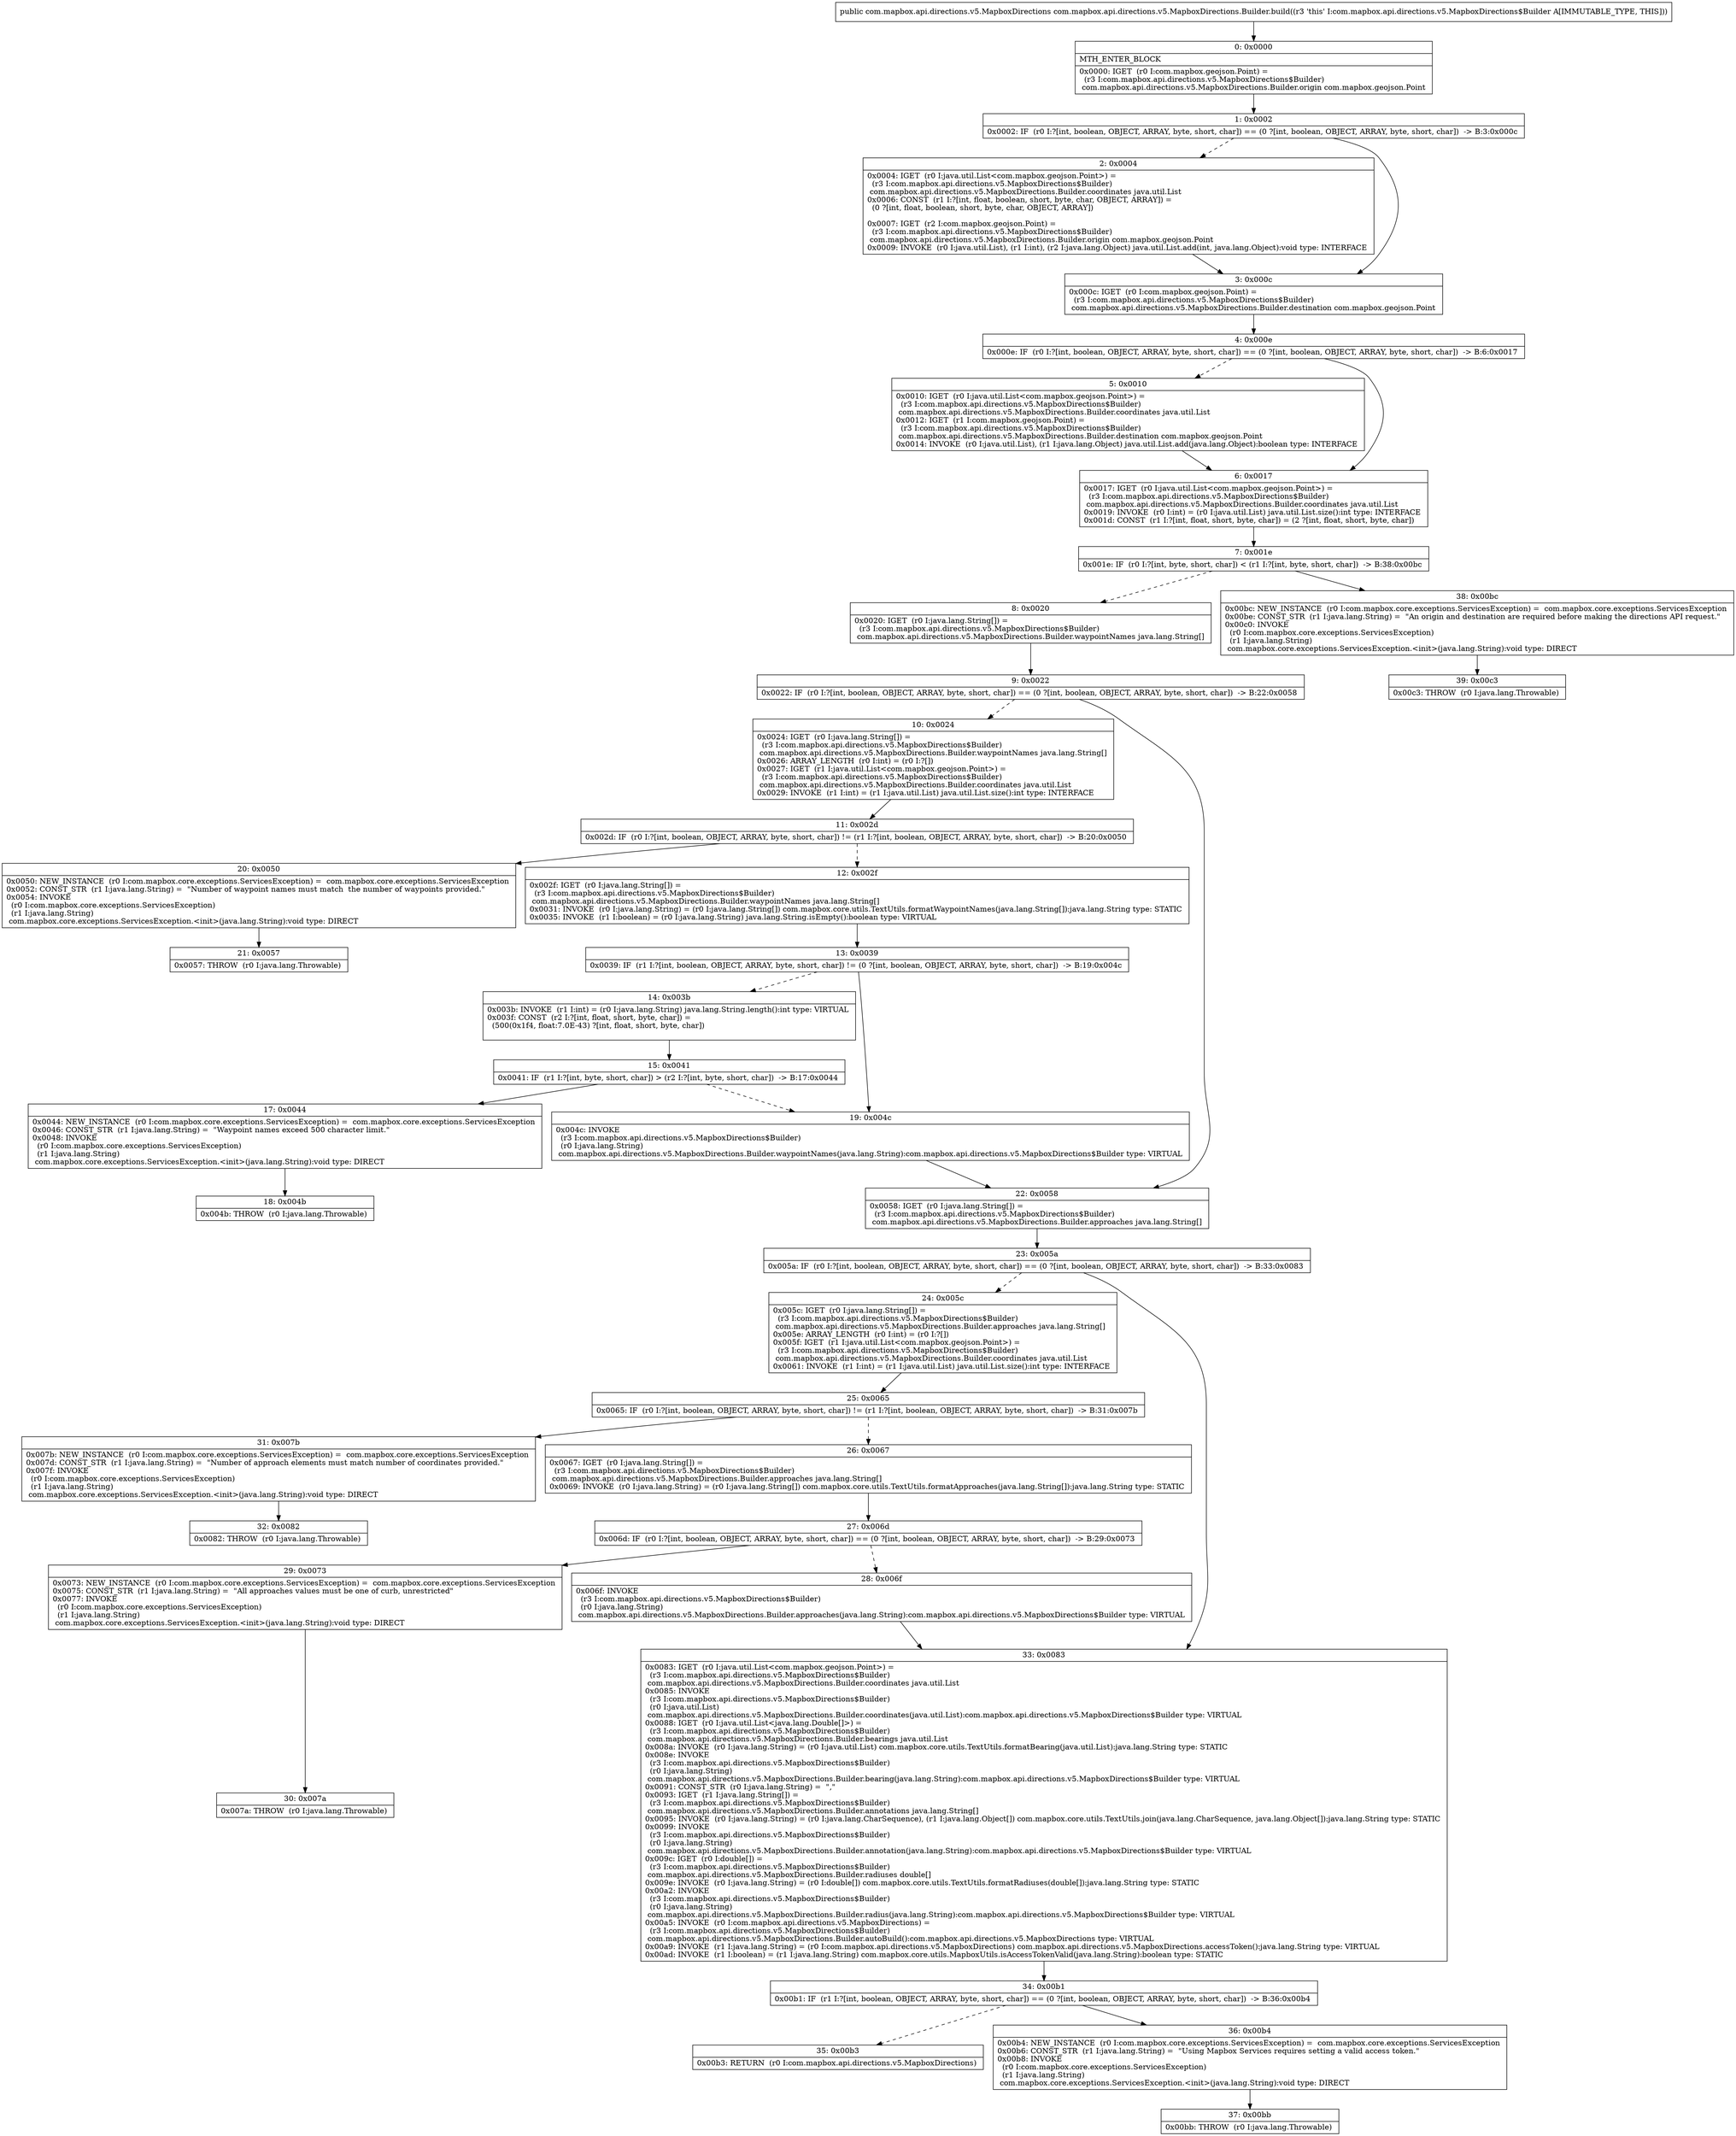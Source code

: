 digraph "CFG forcom.mapbox.api.directions.v5.MapboxDirections.Builder.build()Lcom\/mapbox\/api\/directions\/v5\/MapboxDirections;" {
Node_0 [shape=record,label="{0\:\ 0x0000|MTH_ENTER_BLOCK\l|0x0000: IGET  (r0 I:com.mapbox.geojson.Point) = \l  (r3 I:com.mapbox.api.directions.v5.MapboxDirections$Builder)\l com.mapbox.api.directions.v5.MapboxDirections.Builder.origin com.mapbox.geojson.Point \l}"];
Node_1 [shape=record,label="{1\:\ 0x0002|0x0002: IF  (r0 I:?[int, boolean, OBJECT, ARRAY, byte, short, char]) == (0 ?[int, boolean, OBJECT, ARRAY, byte, short, char])  \-\> B:3:0x000c \l}"];
Node_2 [shape=record,label="{2\:\ 0x0004|0x0004: IGET  (r0 I:java.util.List\<com.mapbox.geojson.Point\>) = \l  (r3 I:com.mapbox.api.directions.v5.MapboxDirections$Builder)\l com.mapbox.api.directions.v5.MapboxDirections.Builder.coordinates java.util.List \l0x0006: CONST  (r1 I:?[int, float, boolean, short, byte, char, OBJECT, ARRAY]) = \l  (0 ?[int, float, boolean, short, byte, char, OBJECT, ARRAY])\l \l0x0007: IGET  (r2 I:com.mapbox.geojson.Point) = \l  (r3 I:com.mapbox.api.directions.v5.MapboxDirections$Builder)\l com.mapbox.api.directions.v5.MapboxDirections.Builder.origin com.mapbox.geojson.Point \l0x0009: INVOKE  (r0 I:java.util.List), (r1 I:int), (r2 I:java.lang.Object) java.util.List.add(int, java.lang.Object):void type: INTERFACE \l}"];
Node_3 [shape=record,label="{3\:\ 0x000c|0x000c: IGET  (r0 I:com.mapbox.geojson.Point) = \l  (r3 I:com.mapbox.api.directions.v5.MapboxDirections$Builder)\l com.mapbox.api.directions.v5.MapboxDirections.Builder.destination com.mapbox.geojson.Point \l}"];
Node_4 [shape=record,label="{4\:\ 0x000e|0x000e: IF  (r0 I:?[int, boolean, OBJECT, ARRAY, byte, short, char]) == (0 ?[int, boolean, OBJECT, ARRAY, byte, short, char])  \-\> B:6:0x0017 \l}"];
Node_5 [shape=record,label="{5\:\ 0x0010|0x0010: IGET  (r0 I:java.util.List\<com.mapbox.geojson.Point\>) = \l  (r3 I:com.mapbox.api.directions.v5.MapboxDirections$Builder)\l com.mapbox.api.directions.v5.MapboxDirections.Builder.coordinates java.util.List \l0x0012: IGET  (r1 I:com.mapbox.geojson.Point) = \l  (r3 I:com.mapbox.api.directions.v5.MapboxDirections$Builder)\l com.mapbox.api.directions.v5.MapboxDirections.Builder.destination com.mapbox.geojson.Point \l0x0014: INVOKE  (r0 I:java.util.List), (r1 I:java.lang.Object) java.util.List.add(java.lang.Object):boolean type: INTERFACE \l}"];
Node_6 [shape=record,label="{6\:\ 0x0017|0x0017: IGET  (r0 I:java.util.List\<com.mapbox.geojson.Point\>) = \l  (r3 I:com.mapbox.api.directions.v5.MapboxDirections$Builder)\l com.mapbox.api.directions.v5.MapboxDirections.Builder.coordinates java.util.List \l0x0019: INVOKE  (r0 I:int) = (r0 I:java.util.List) java.util.List.size():int type: INTERFACE \l0x001d: CONST  (r1 I:?[int, float, short, byte, char]) = (2 ?[int, float, short, byte, char]) \l}"];
Node_7 [shape=record,label="{7\:\ 0x001e|0x001e: IF  (r0 I:?[int, byte, short, char]) \< (r1 I:?[int, byte, short, char])  \-\> B:38:0x00bc \l}"];
Node_8 [shape=record,label="{8\:\ 0x0020|0x0020: IGET  (r0 I:java.lang.String[]) = \l  (r3 I:com.mapbox.api.directions.v5.MapboxDirections$Builder)\l com.mapbox.api.directions.v5.MapboxDirections.Builder.waypointNames java.lang.String[] \l}"];
Node_9 [shape=record,label="{9\:\ 0x0022|0x0022: IF  (r0 I:?[int, boolean, OBJECT, ARRAY, byte, short, char]) == (0 ?[int, boolean, OBJECT, ARRAY, byte, short, char])  \-\> B:22:0x0058 \l}"];
Node_10 [shape=record,label="{10\:\ 0x0024|0x0024: IGET  (r0 I:java.lang.String[]) = \l  (r3 I:com.mapbox.api.directions.v5.MapboxDirections$Builder)\l com.mapbox.api.directions.v5.MapboxDirections.Builder.waypointNames java.lang.String[] \l0x0026: ARRAY_LENGTH  (r0 I:int) = (r0 I:?[]) \l0x0027: IGET  (r1 I:java.util.List\<com.mapbox.geojson.Point\>) = \l  (r3 I:com.mapbox.api.directions.v5.MapboxDirections$Builder)\l com.mapbox.api.directions.v5.MapboxDirections.Builder.coordinates java.util.List \l0x0029: INVOKE  (r1 I:int) = (r1 I:java.util.List) java.util.List.size():int type: INTERFACE \l}"];
Node_11 [shape=record,label="{11\:\ 0x002d|0x002d: IF  (r0 I:?[int, boolean, OBJECT, ARRAY, byte, short, char]) != (r1 I:?[int, boolean, OBJECT, ARRAY, byte, short, char])  \-\> B:20:0x0050 \l}"];
Node_12 [shape=record,label="{12\:\ 0x002f|0x002f: IGET  (r0 I:java.lang.String[]) = \l  (r3 I:com.mapbox.api.directions.v5.MapboxDirections$Builder)\l com.mapbox.api.directions.v5.MapboxDirections.Builder.waypointNames java.lang.String[] \l0x0031: INVOKE  (r0 I:java.lang.String) = (r0 I:java.lang.String[]) com.mapbox.core.utils.TextUtils.formatWaypointNames(java.lang.String[]):java.lang.String type: STATIC \l0x0035: INVOKE  (r1 I:boolean) = (r0 I:java.lang.String) java.lang.String.isEmpty():boolean type: VIRTUAL \l}"];
Node_13 [shape=record,label="{13\:\ 0x0039|0x0039: IF  (r1 I:?[int, boolean, OBJECT, ARRAY, byte, short, char]) != (0 ?[int, boolean, OBJECT, ARRAY, byte, short, char])  \-\> B:19:0x004c \l}"];
Node_14 [shape=record,label="{14\:\ 0x003b|0x003b: INVOKE  (r1 I:int) = (r0 I:java.lang.String) java.lang.String.length():int type: VIRTUAL \l0x003f: CONST  (r2 I:?[int, float, short, byte, char]) = \l  (500(0x1f4, float:7.0E\-43) ?[int, float, short, byte, char])\l \l}"];
Node_15 [shape=record,label="{15\:\ 0x0041|0x0041: IF  (r1 I:?[int, byte, short, char]) \> (r2 I:?[int, byte, short, char])  \-\> B:17:0x0044 \l}"];
Node_17 [shape=record,label="{17\:\ 0x0044|0x0044: NEW_INSTANCE  (r0 I:com.mapbox.core.exceptions.ServicesException) =  com.mapbox.core.exceptions.ServicesException \l0x0046: CONST_STR  (r1 I:java.lang.String) =  \"Waypoint names exceed 500 character limit.\" \l0x0048: INVOKE  \l  (r0 I:com.mapbox.core.exceptions.ServicesException)\l  (r1 I:java.lang.String)\l com.mapbox.core.exceptions.ServicesException.\<init\>(java.lang.String):void type: DIRECT \l}"];
Node_18 [shape=record,label="{18\:\ 0x004b|0x004b: THROW  (r0 I:java.lang.Throwable) \l}"];
Node_19 [shape=record,label="{19\:\ 0x004c|0x004c: INVOKE  \l  (r3 I:com.mapbox.api.directions.v5.MapboxDirections$Builder)\l  (r0 I:java.lang.String)\l com.mapbox.api.directions.v5.MapboxDirections.Builder.waypointNames(java.lang.String):com.mapbox.api.directions.v5.MapboxDirections$Builder type: VIRTUAL \l}"];
Node_20 [shape=record,label="{20\:\ 0x0050|0x0050: NEW_INSTANCE  (r0 I:com.mapbox.core.exceptions.ServicesException) =  com.mapbox.core.exceptions.ServicesException \l0x0052: CONST_STR  (r1 I:java.lang.String) =  \"Number of waypoint names must match  the number of waypoints provided.\" \l0x0054: INVOKE  \l  (r0 I:com.mapbox.core.exceptions.ServicesException)\l  (r1 I:java.lang.String)\l com.mapbox.core.exceptions.ServicesException.\<init\>(java.lang.String):void type: DIRECT \l}"];
Node_21 [shape=record,label="{21\:\ 0x0057|0x0057: THROW  (r0 I:java.lang.Throwable) \l}"];
Node_22 [shape=record,label="{22\:\ 0x0058|0x0058: IGET  (r0 I:java.lang.String[]) = \l  (r3 I:com.mapbox.api.directions.v5.MapboxDirections$Builder)\l com.mapbox.api.directions.v5.MapboxDirections.Builder.approaches java.lang.String[] \l}"];
Node_23 [shape=record,label="{23\:\ 0x005a|0x005a: IF  (r0 I:?[int, boolean, OBJECT, ARRAY, byte, short, char]) == (0 ?[int, boolean, OBJECT, ARRAY, byte, short, char])  \-\> B:33:0x0083 \l}"];
Node_24 [shape=record,label="{24\:\ 0x005c|0x005c: IGET  (r0 I:java.lang.String[]) = \l  (r3 I:com.mapbox.api.directions.v5.MapboxDirections$Builder)\l com.mapbox.api.directions.v5.MapboxDirections.Builder.approaches java.lang.String[] \l0x005e: ARRAY_LENGTH  (r0 I:int) = (r0 I:?[]) \l0x005f: IGET  (r1 I:java.util.List\<com.mapbox.geojson.Point\>) = \l  (r3 I:com.mapbox.api.directions.v5.MapboxDirections$Builder)\l com.mapbox.api.directions.v5.MapboxDirections.Builder.coordinates java.util.List \l0x0061: INVOKE  (r1 I:int) = (r1 I:java.util.List) java.util.List.size():int type: INTERFACE \l}"];
Node_25 [shape=record,label="{25\:\ 0x0065|0x0065: IF  (r0 I:?[int, boolean, OBJECT, ARRAY, byte, short, char]) != (r1 I:?[int, boolean, OBJECT, ARRAY, byte, short, char])  \-\> B:31:0x007b \l}"];
Node_26 [shape=record,label="{26\:\ 0x0067|0x0067: IGET  (r0 I:java.lang.String[]) = \l  (r3 I:com.mapbox.api.directions.v5.MapboxDirections$Builder)\l com.mapbox.api.directions.v5.MapboxDirections.Builder.approaches java.lang.String[] \l0x0069: INVOKE  (r0 I:java.lang.String) = (r0 I:java.lang.String[]) com.mapbox.core.utils.TextUtils.formatApproaches(java.lang.String[]):java.lang.String type: STATIC \l}"];
Node_27 [shape=record,label="{27\:\ 0x006d|0x006d: IF  (r0 I:?[int, boolean, OBJECT, ARRAY, byte, short, char]) == (0 ?[int, boolean, OBJECT, ARRAY, byte, short, char])  \-\> B:29:0x0073 \l}"];
Node_28 [shape=record,label="{28\:\ 0x006f|0x006f: INVOKE  \l  (r3 I:com.mapbox.api.directions.v5.MapboxDirections$Builder)\l  (r0 I:java.lang.String)\l com.mapbox.api.directions.v5.MapboxDirections.Builder.approaches(java.lang.String):com.mapbox.api.directions.v5.MapboxDirections$Builder type: VIRTUAL \l}"];
Node_29 [shape=record,label="{29\:\ 0x0073|0x0073: NEW_INSTANCE  (r0 I:com.mapbox.core.exceptions.ServicesException) =  com.mapbox.core.exceptions.ServicesException \l0x0075: CONST_STR  (r1 I:java.lang.String) =  \"All approaches values must be one of curb, unrestricted\" \l0x0077: INVOKE  \l  (r0 I:com.mapbox.core.exceptions.ServicesException)\l  (r1 I:java.lang.String)\l com.mapbox.core.exceptions.ServicesException.\<init\>(java.lang.String):void type: DIRECT \l}"];
Node_30 [shape=record,label="{30\:\ 0x007a|0x007a: THROW  (r0 I:java.lang.Throwable) \l}"];
Node_31 [shape=record,label="{31\:\ 0x007b|0x007b: NEW_INSTANCE  (r0 I:com.mapbox.core.exceptions.ServicesException) =  com.mapbox.core.exceptions.ServicesException \l0x007d: CONST_STR  (r1 I:java.lang.String) =  \"Number of approach elements must match number of coordinates provided.\" \l0x007f: INVOKE  \l  (r0 I:com.mapbox.core.exceptions.ServicesException)\l  (r1 I:java.lang.String)\l com.mapbox.core.exceptions.ServicesException.\<init\>(java.lang.String):void type: DIRECT \l}"];
Node_32 [shape=record,label="{32\:\ 0x0082|0x0082: THROW  (r0 I:java.lang.Throwable) \l}"];
Node_33 [shape=record,label="{33\:\ 0x0083|0x0083: IGET  (r0 I:java.util.List\<com.mapbox.geojson.Point\>) = \l  (r3 I:com.mapbox.api.directions.v5.MapboxDirections$Builder)\l com.mapbox.api.directions.v5.MapboxDirections.Builder.coordinates java.util.List \l0x0085: INVOKE  \l  (r3 I:com.mapbox.api.directions.v5.MapboxDirections$Builder)\l  (r0 I:java.util.List)\l com.mapbox.api.directions.v5.MapboxDirections.Builder.coordinates(java.util.List):com.mapbox.api.directions.v5.MapboxDirections$Builder type: VIRTUAL \l0x0088: IGET  (r0 I:java.util.List\<java.lang.Double[]\>) = \l  (r3 I:com.mapbox.api.directions.v5.MapboxDirections$Builder)\l com.mapbox.api.directions.v5.MapboxDirections.Builder.bearings java.util.List \l0x008a: INVOKE  (r0 I:java.lang.String) = (r0 I:java.util.List) com.mapbox.core.utils.TextUtils.formatBearing(java.util.List):java.lang.String type: STATIC \l0x008e: INVOKE  \l  (r3 I:com.mapbox.api.directions.v5.MapboxDirections$Builder)\l  (r0 I:java.lang.String)\l com.mapbox.api.directions.v5.MapboxDirections.Builder.bearing(java.lang.String):com.mapbox.api.directions.v5.MapboxDirections$Builder type: VIRTUAL \l0x0091: CONST_STR  (r0 I:java.lang.String) =  \",\" \l0x0093: IGET  (r1 I:java.lang.String[]) = \l  (r3 I:com.mapbox.api.directions.v5.MapboxDirections$Builder)\l com.mapbox.api.directions.v5.MapboxDirections.Builder.annotations java.lang.String[] \l0x0095: INVOKE  (r0 I:java.lang.String) = (r0 I:java.lang.CharSequence), (r1 I:java.lang.Object[]) com.mapbox.core.utils.TextUtils.join(java.lang.CharSequence, java.lang.Object[]):java.lang.String type: STATIC \l0x0099: INVOKE  \l  (r3 I:com.mapbox.api.directions.v5.MapboxDirections$Builder)\l  (r0 I:java.lang.String)\l com.mapbox.api.directions.v5.MapboxDirections.Builder.annotation(java.lang.String):com.mapbox.api.directions.v5.MapboxDirections$Builder type: VIRTUAL \l0x009c: IGET  (r0 I:double[]) = \l  (r3 I:com.mapbox.api.directions.v5.MapboxDirections$Builder)\l com.mapbox.api.directions.v5.MapboxDirections.Builder.radiuses double[] \l0x009e: INVOKE  (r0 I:java.lang.String) = (r0 I:double[]) com.mapbox.core.utils.TextUtils.formatRadiuses(double[]):java.lang.String type: STATIC \l0x00a2: INVOKE  \l  (r3 I:com.mapbox.api.directions.v5.MapboxDirections$Builder)\l  (r0 I:java.lang.String)\l com.mapbox.api.directions.v5.MapboxDirections.Builder.radius(java.lang.String):com.mapbox.api.directions.v5.MapboxDirections$Builder type: VIRTUAL \l0x00a5: INVOKE  (r0 I:com.mapbox.api.directions.v5.MapboxDirections) = \l  (r3 I:com.mapbox.api.directions.v5.MapboxDirections$Builder)\l com.mapbox.api.directions.v5.MapboxDirections.Builder.autoBuild():com.mapbox.api.directions.v5.MapboxDirections type: VIRTUAL \l0x00a9: INVOKE  (r1 I:java.lang.String) = (r0 I:com.mapbox.api.directions.v5.MapboxDirections) com.mapbox.api.directions.v5.MapboxDirections.accessToken():java.lang.String type: VIRTUAL \l0x00ad: INVOKE  (r1 I:boolean) = (r1 I:java.lang.String) com.mapbox.core.utils.MapboxUtils.isAccessTokenValid(java.lang.String):boolean type: STATIC \l}"];
Node_34 [shape=record,label="{34\:\ 0x00b1|0x00b1: IF  (r1 I:?[int, boolean, OBJECT, ARRAY, byte, short, char]) == (0 ?[int, boolean, OBJECT, ARRAY, byte, short, char])  \-\> B:36:0x00b4 \l}"];
Node_35 [shape=record,label="{35\:\ 0x00b3|0x00b3: RETURN  (r0 I:com.mapbox.api.directions.v5.MapboxDirections) \l}"];
Node_36 [shape=record,label="{36\:\ 0x00b4|0x00b4: NEW_INSTANCE  (r0 I:com.mapbox.core.exceptions.ServicesException) =  com.mapbox.core.exceptions.ServicesException \l0x00b6: CONST_STR  (r1 I:java.lang.String) =  \"Using Mapbox Services requires setting a valid access token.\" \l0x00b8: INVOKE  \l  (r0 I:com.mapbox.core.exceptions.ServicesException)\l  (r1 I:java.lang.String)\l com.mapbox.core.exceptions.ServicesException.\<init\>(java.lang.String):void type: DIRECT \l}"];
Node_37 [shape=record,label="{37\:\ 0x00bb|0x00bb: THROW  (r0 I:java.lang.Throwable) \l}"];
Node_38 [shape=record,label="{38\:\ 0x00bc|0x00bc: NEW_INSTANCE  (r0 I:com.mapbox.core.exceptions.ServicesException) =  com.mapbox.core.exceptions.ServicesException \l0x00be: CONST_STR  (r1 I:java.lang.String) =  \"An origin and destination are required before making the directions API request.\" \l0x00c0: INVOKE  \l  (r0 I:com.mapbox.core.exceptions.ServicesException)\l  (r1 I:java.lang.String)\l com.mapbox.core.exceptions.ServicesException.\<init\>(java.lang.String):void type: DIRECT \l}"];
Node_39 [shape=record,label="{39\:\ 0x00c3|0x00c3: THROW  (r0 I:java.lang.Throwable) \l}"];
MethodNode[shape=record,label="{public com.mapbox.api.directions.v5.MapboxDirections com.mapbox.api.directions.v5.MapboxDirections.Builder.build((r3 'this' I:com.mapbox.api.directions.v5.MapboxDirections$Builder A[IMMUTABLE_TYPE, THIS])) }"];
MethodNode -> Node_0;
Node_0 -> Node_1;
Node_1 -> Node_2[style=dashed];
Node_1 -> Node_3;
Node_2 -> Node_3;
Node_3 -> Node_4;
Node_4 -> Node_5[style=dashed];
Node_4 -> Node_6;
Node_5 -> Node_6;
Node_6 -> Node_7;
Node_7 -> Node_8[style=dashed];
Node_7 -> Node_38;
Node_8 -> Node_9;
Node_9 -> Node_10[style=dashed];
Node_9 -> Node_22;
Node_10 -> Node_11;
Node_11 -> Node_12[style=dashed];
Node_11 -> Node_20;
Node_12 -> Node_13;
Node_13 -> Node_14[style=dashed];
Node_13 -> Node_19;
Node_14 -> Node_15;
Node_15 -> Node_17;
Node_15 -> Node_19[style=dashed];
Node_17 -> Node_18;
Node_19 -> Node_22;
Node_20 -> Node_21;
Node_22 -> Node_23;
Node_23 -> Node_24[style=dashed];
Node_23 -> Node_33;
Node_24 -> Node_25;
Node_25 -> Node_26[style=dashed];
Node_25 -> Node_31;
Node_26 -> Node_27;
Node_27 -> Node_28[style=dashed];
Node_27 -> Node_29;
Node_28 -> Node_33;
Node_29 -> Node_30;
Node_31 -> Node_32;
Node_33 -> Node_34;
Node_34 -> Node_35[style=dashed];
Node_34 -> Node_36;
Node_36 -> Node_37;
Node_38 -> Node_39;
}

